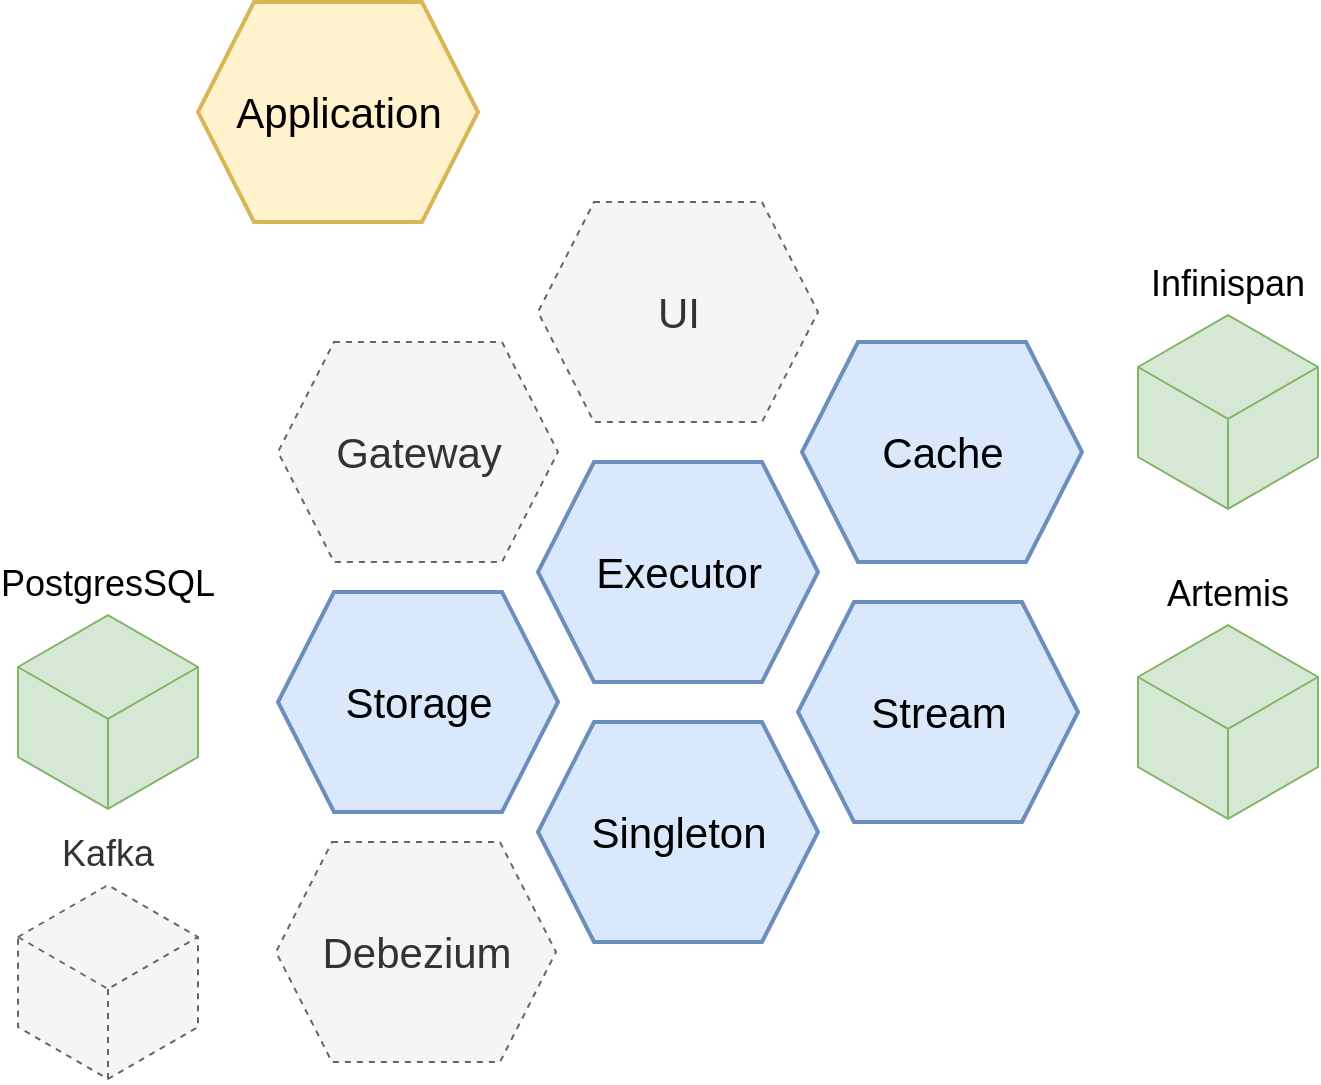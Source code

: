 <mxfile version="11.0.4" type="github"><diagram id="CyI9E9FNn-OCksgtm5Av" name="Page-1"><mxGraphModel dx="960" dy="734" grid="1" gridSize="10" guides="1" tooltips="1" connect="1" arrows="1" fold="1" page="1" pageScale="1" pageWidth="850" pageHeight="1100" math="0" shadow="0"><root><mxCell id="0"/><mxCell id="1" parent="0"/><mxCell id="tmdcVelncQNpDfJvKmhi-2" value="Executor" style="verticalLabelPosition=middle;verticalAlign=middle;html=1;strokeWidth=2;shape=hexagon;perimeter=hexagonPerimeter2;arcSize=6;size=0.2;labelPosition=center;align=center;fontSize=21;fillColor=#dae8fc;strokeColor=#6c8ebf;" vertex="1" parent="1"><mxGeometry x="330" y="330" width="140" height="110" as="geometry"/></mxCell><mxCell id="tmdcVelncQNpDfJvKmhi-3" value="Singleton" style="verticalLabelPosition=middle;verticalAlign=middle;html=1;strokeWidth=2;shape=hexagon;perimeter=hexagonPerimeter2;arcSize=6;size=0.2;labelPosition=center;align=center;fontSize=21;fillColor=#dae8fc;strokeColor=#6c8ebf;" vertex="1" parent="1"><mxGeometry x="330" y="460" width="140" height="110" as="geometry"/></mxCell><mxCell id="tmdcVelncQNpDfJvKmhi-4" value="Stream" style="verticalLabelPosition=middle;verticalAlign=middle;html=1;strokeWidth=2;shape=hexagon;perimeter=hexagonPerimeter2;arcSize=6;size=0.2;labelPosition=center;align=center;fontSize=21;fillColor=#dae8fc;strokeColor=#6c8ebf;" vertex="1" parent="1"><mxGeometry x="460" y="400" width="140" height="110" as="geometry"/></mxCell><mxCell id="tmdcVelncQNpDfJvKmhi-5" value="Cache" style="verticalLabelPosition=middle;verticalAlign=middle;html=1;strokeWidth=2;shape=hexagon;perimeter=hexagonPerimeter2;arcSize=6;size=0.2;labelPosition=center;align=center;fontSize=21;fillColor=#dae8fc;strokeColor=#6c8ebf;" vertex="1" parent="1"><mxGeometry x="462" y="270" width="140" height="110" as="geometry"/></mxCell><mxCell id="tmdcVelncQNpDfJvKmhi-6" value="Storage" style="verticalLabelPosition=middle;verticalAlign=middle;html=1;strokeWidth=2;shape=hexagon;perimeter=hexagonPerimeter2;arcSize=6;size=0.2;labelPosition=center;align=center;fontSize=21;fillColor=#dae8fc;strokeColor=#6c8ebf;" vertex="1" parent="1"><mxGeometry x="200" y="395" width="140" height="110" as="geometry"/></mxCell><mxCell id="tmdcVelncQNpDfJvKmhi-8" value="Infinispan" style="html=1;whiteSpace=wrap;aspect=fixed;shape=isoCube;backgroundOutline=1;fontSize=18;verticalAlign=bottom;labelPosition=center;verticalLabelPosition=top;align=center;fillColor=#d5e8d4;strokeColor=#82b366;" vertex="1" parent="1"><mxGeometry x="630" y="255" width="90" height="100" as="geometry"/></mxCell><mxCell id="tmdcVelncQNpDfJvKmhi-9" value="Artemis" style="html=1;whiteSpace=wrap;aspect=fixed;shape=isoCube;backgroundOutline=1;fontSize=18;verticalAlign=bottom;labelPosition=center;verticalLabelPosition=top;align=center;fillColor=#d5e8d4;strokeColor=#82b366;" vertex="1" parent="1"><mxGeometry x="630" y="410" width="90" height="100" as="geometry"/></mxCell><mxCell id="tmdcVelncQNpDfJvKmhi-10" value="PostgresSQL" style="html=1;whiteSpace=wrap;aspect=fixed;shape=isoCube;backgroundOutline=1;fontSize=18;verticalAlign=bottom;labelPosition=center;verticalLabelPosition=top;align=center;fillColor=#d5e8d4;strokeColor=#82b366;" vertex="1" parent="1"><mxGeometry x="70" y="405" width="90" height="100" as="geometry"/></mxCell><mxCell id="tmdcVelncQNpDfJvKmhi-11" value="Kafka" style="html=1;whiteSpace=wrap;aspect=fixed;shape=isoCube;backgroundOutline=1;fontSize=18;verticalAlign=bottom;labelPosition=center;verticalLabelPosition=top;align=center;dashed=1;fillColor=#f5f5f5;strokeColor=#666666;fontColor=#333333;" vertex="1" parent="1"><mxGeometry x="70" y="540" width="90" height="100" as="geometry"/></mxCell><mxCell id="tmdcVelncQNpDfJvKmhi-12" value="Debezium" style="verticalLabelPosition=middle;verticalAlign=middle;html=1;strokeWidth=1;shape=hexagon;perimeter=hexagonPerimeter2;arcSize=6;size=0.2;labelPosition=center;align=center;fontSize=21;dashed=1;fillColor=#f5f5f5;strokeColor=#666666;fontColor=#333333;" vertex="1" parent="1"><mxGeometry x="199" y="520" width="140" height="110" as="geometry"/></mxCell><mxCell id="tmdcVelncQNpDfJvKmhi-13" value="Gateway" style="verticalLabelPosition=middle;verticalAlign=middle;html=1;strokeWidth=1;shape=hexagon;perimeter=hexagonPerimeter2;arcSize=6;size=0.2;labelPosition=center;align=center;fontSize=21;dashed=1;fillColor=#f5f5f5;strokeColor=#666666;fontColor=#333333;" vertex="1" parent="1"><mxGeometry x="200" y="270" width="140" height="110" as="geometry"/></mxCell><mxCell id="tmdcVelncQNpDfJvKmhi-14" value="UI" style="verticalLabelPosition=middle;verticalAlign=middle;html=1;strokeWidth=1;shape=hexagon;perimeter=hexagonPerimeter2;arcSize=6;size=0.2;labelPosition=center;align=center;fontSize=21;dashed=1;fillColor=#f5f5f5;strokeColor=#666666;fontColor=#333333;" vertex="1" parent="1"><mxGeometry x="330" y="200" width="140" height="110" as="geometry"/></mxCell><mxCell id="tmdcVelncQNpDfJvKmhi-15" value="Application" style="verticalLabelPosition=middle;verticalAlign=middle;html=1;strokeWidth=2;shape=hexagon;perimeter=hexagonPerimeter2;arcSize=6;size=0.2;labelPosition=center;align=center;fontSize=21;fillColor=#fff2cc;strokeColor=#d6b656;" vertex="1" parent="1"><mxGeometry x="160" y="100" width="140" height="110" as="geometry"/></mxCell></root></mxGraphModel></diagram></mxfile>